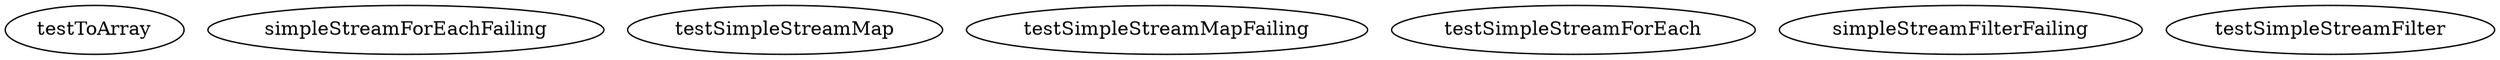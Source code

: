 digraph G {
testToArray;
simpleStreamForEachFailing;
testSimpleStreamMap;
testSimpleStreamMapFailing;
testSimpleStreamForEach;
simpleStreamFilterFailing;
testSimpleStreamFilter;
}